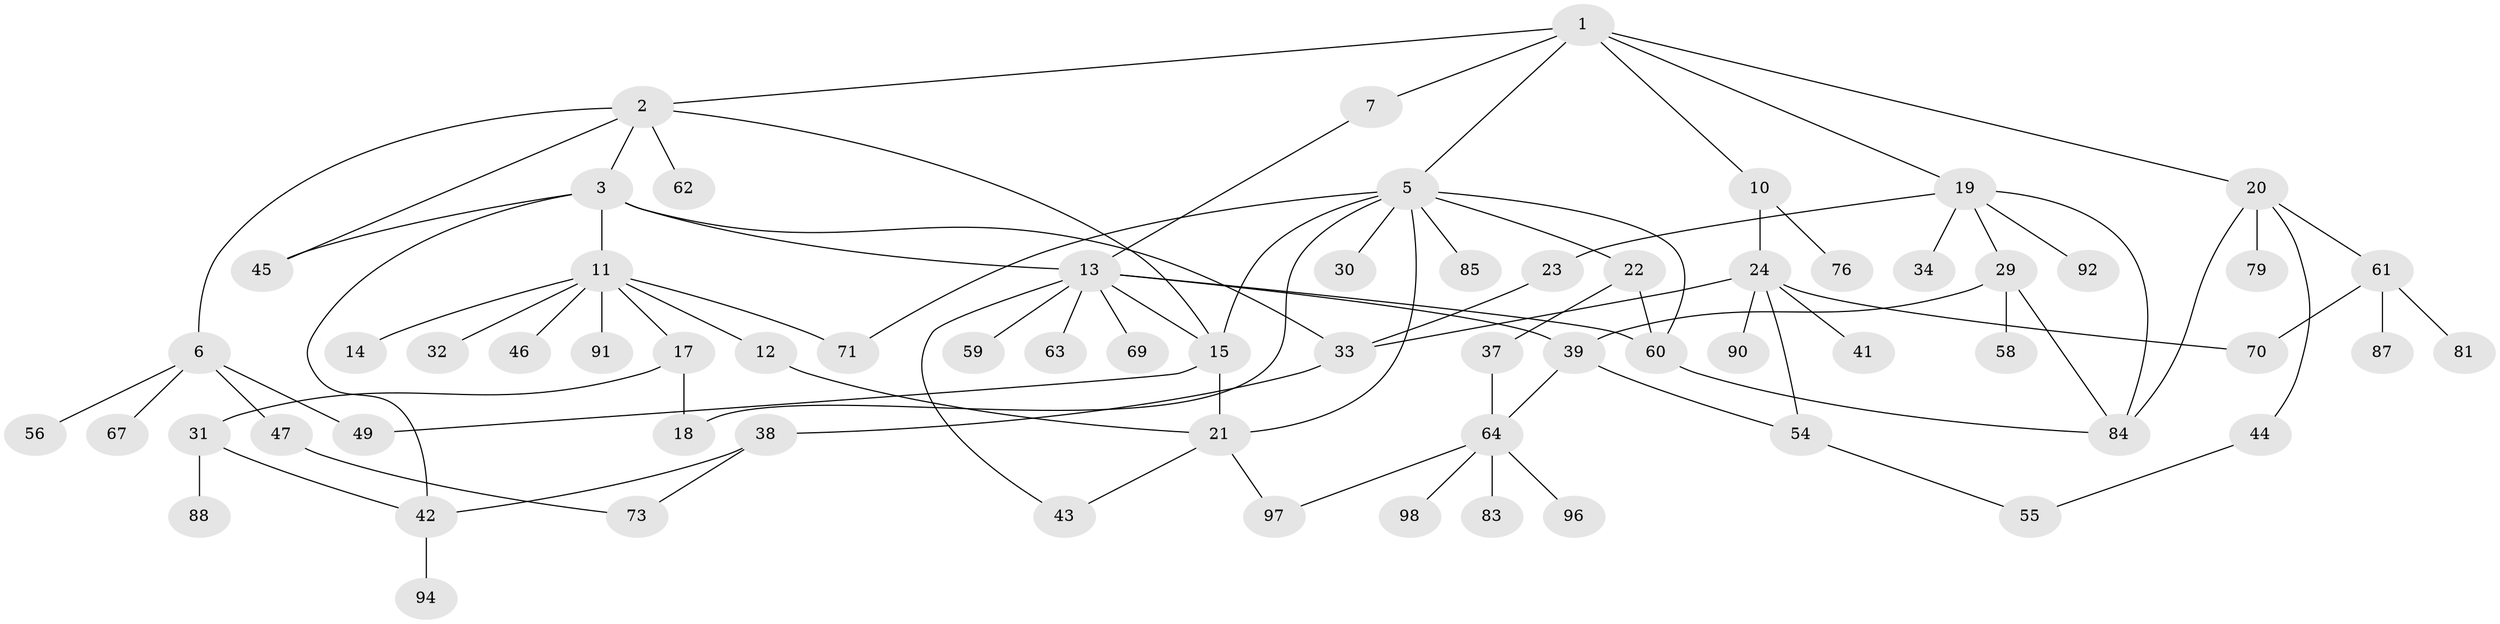 // original degree distribution, {7: 0.01, 4: 0.12, 5: 0.02, 3: 0.18, 8: 0.02, 1: 0.31, 6: 0.04, 2: 0.3}
// Generated by graph-tools (version 1.1) at 2025/38/02/21/25 10:38:51]
// undirected, 67 vertices, 92 edges
graph export_dot {
graph [start="1"]
  node [color=gray90,style=filled];
  1 [super="+16"];
  2 [super="+9"];
  3 [super="+4"];
  5 [super="+40"];
  6 [super="+51"];
  7 [super="+8"];
  10 [super="+78"];
  11 [super="+28"];
  12;
  13 [super="+26"];
  14 [super="+89"];
  15 [super="+25"];
  17 [super="+53"];
  18;
  19 [super="+80"];
  20 [super="+35"];
  21 [super="+52"];
  22;
  23 [super="+77"];
  24 [super="+27"];
  29 [super="+36"];
  30;
  31 [super="+65"];
  32 [super="+93"];
  33 [super="+86"];
  34;
  37 [super="+74"];
  38;
  39;
  41;
  42 [super="+68"];
  43;
  44;
  45 [super="+48"];
  46;
  47 [super="+50"];
  49 [super="+57"];
  54 [super="+66"];
  55 [super="+100"];
  56;
  58;
  59;
  60 [super="+72"];
  61 [super="+99"];
  62;
  63;
  64 [super="+82"];
  67 [super="+75"];
  69;
  70;
  71;
  73;
  76;
  79;
  81;
  83;
  84 [super="+95"];
  85;
  87;
  88;
  90;
  91;
  92;
  94;
  96;
  97;
  98;
  1 -- 2;
  1 -- 5;
  1 -- 7;
  1 -- 10;
  1 -- 19;
  1 -- 20;
  2 -- 3;
  2 -- 6;
  2 -- 45;
  2 -- 62;
  2 -- 15;
  3 -- 11;
  3 -- 33;
  3 -- 42;
  3 -- 13;
  3 -- 45;
  5 -- 18;
  5 -- 22;
  5 -- 30;
  5 -- 85;
  5 -- 15;
  5 -- 71;
  5 -- 60;
  5 -- 21;
  6 -- 47;
  6 -- 56;
  6 -- 67;
  6 -- 49;
  7 -- 13;
  10 -- 24;
  10 -- 76;
  11 -- 12;
  11 -- 14;
  11 -- 17;
  11 -- 46;
  11 -- 32;
  11 -- 91;
  11 -- 71;
  12 -- 21;
  13 -- 43;
  13 -- 63;
  13 -- 69;
  13 -- 39;
  13 -- 60;
  13 -- 15;
  13 -- 59;
  15 -- 49;
  15 -- 21;
  17 -- 31;
  17 -- 18;
  19 -- 23;
  19 -- 29;
  19 -- 34;
  19 -- 92;
  19 -- 84;
  20 -- 61;
  20 -- 79;
  20 -- 44;
  20 -- 84;
  21 -- 43;
  21 -- 97;
  22 -- 37;
  22 -- 60;
  23 -- 33;
  24 -- 41;
  24 -- 54;
  24 -- 70;
  24 -- 33;
  24 -- 90;
  29 -- 58;
  29 -- 84;
  29 -- 39;
  31 -- 42;
  31 -- 88;
  33 -- 38;
  37 -- 64;
  38 -- 42;
  38 -- 73;
  39 -- 64;
  39 -- 54;
  42 -- 94;
  44 -- 55;
  47 -- 73;
  54 -- 55;
  60 -- 84;
  61 -- 81;
  61 -- 87;
  61 -- 70;
  64 -- 96;
  64 -- 97;
  64 -- 98;
  64 -- 83;
}

